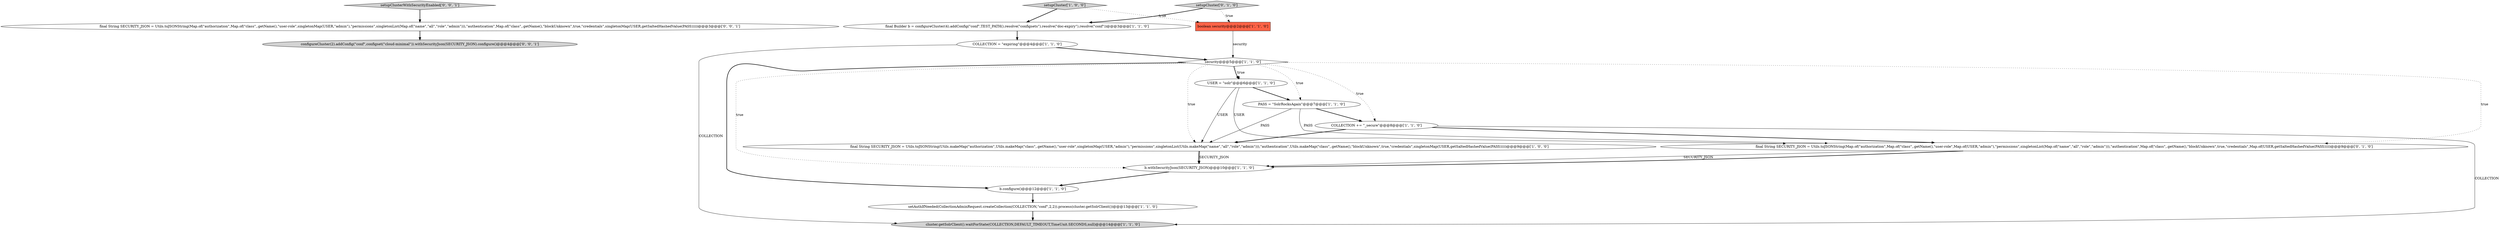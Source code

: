 digraph {
17 [style = filled, label = "configureCluster(2).addConfig(\"conf\",configset(\"cloud-minimal\")).withSecurityJson(SECURITY_JSON).configure()@@@4@@@['0', '0', '1']", fillcolor = lightgray, shape = ellipse image = "AAA0AAABBB3BBB"];
0 [style = filled, label = "final String SECURITY_JSON = Utils.toJSONString(Utils.makeMap(\"authorization\",Utils.makeMap(\"class\",.getName(),\"user-role\",singletonMap(USER,\"admin\"),\"permissions\",singletonList(Utils.makeMap(\"name\",\"all\",\"role\",\"admin\"))),\"authentication\",Utils.makeMap(\"class\",.getName(),\"blockUnknown\",true,\"credentials\",singletonMap(USER,getSaltedHashedValue(PASS)))))@@@9@@@['1', '0', '0']", fillcolor = white, shape = ellipse image = "AAA0AAABBB1BBB"];
5 [style = filled, label = "setupCluster['1', '0', '0']", fillcolor = lightgray, shape = diamond image = "AAA0AAABBB1BBB"];
12 [style = filled, label = "COLLECTION = \"expiring\"@@@4@@@['1', '1', '0']", fillcolor = white, shape = ellipse image = "AAA0AAABBB1BBB"];
13 [style = filled, label = "final String SECURITY_JSON = Utils.toJSONString(Map.of(\"authorization\",Map.of(\"class\",.getName(),\"user-role\",Map.of(USER,\"admin\"),\"permissions\",singletonList(Map.of(\"name\",\"all\",\"role\",\"admin\"))),\"authentication\",Map.of(\"class\",.getName(),\"blockUnknown\",true,\"credentials\",Map.of(USER,getSaltedHashedValue(PASS)))))@@@9@@@['0', '1', '0']", fillcolor = white, shape = ellipse image = "AAA0AAABBB2BBB"];
9 [style = filled, label = "final Builder b = configureCluster(4).addConfig(\"conf\",TEST_PATH().resolve(\"configsets\").resolve(\"doc-expiry\").resolve(\"conf\"))@@@3@@@['1', '1', '0']", fillcolor = white, shape = ellipse image = "AAA0AAABBB1BBB"];
14 [style = filled, label = "setupCluster['0', '1', '0']", fillcolor = lightgray, shape = diamond image = "AAA0AAABBB2BBB"];
7 [style = filled, label = "PASS = \"SolrRocksAgain\"@@@7@@@['1', '1', '0']", fillcolor = white, shape = ellipse image = "AAA0AAABBB1BBB"];
2 [style = filled, label = "b.configure()@@@12@@@['1', '1', '0']", fillcolor = white, shape = ellipse image = "AAA0AAABBB1BBB"];
8 [style = filled, label = "boolean security@@@2@@@['1', '1', '0']", fillcolor = tomato, shape = box image = "AAA0AAABBB1BBB"];
15 [style = filled, label = "final String SECURITY_JSON = Utils.toJSONString(Map.of(\"authorization\",Map.of(\"class\",.getName(),\"user-role\",singletonMap(USER,\"admin\"),\"permissions\",singletonList(Map.of(\"name\",\"all\",\"role\",\"admin\"))),\"authentication\",Map.of(\"class\",.getName(),\"blockUnknown\",true,\"credentials\",singletonMap(USER,getSaltedHashedValue(PASS)))))@@@3@@@['0', '0', '1']", fillcolor = white, shape = ellipse image = "AAA0AAABBB3BBB"];
16 [style = filled, label = "setupClusterWithSecurityEnabled['0', '0', '1']", fillcolor = lightgray, shape = diamond image = "AAA0AAABBB3BBB"];
1 [style = filled, label = "USER = \"solr\"@@@6@@@['1', '1', '0']", fillcolor = white, shape = ellipse image = "AAA0AAABBB1BBB"];
6 [style = filled, label = "setAuthIfNeeded(CollectionAdminRequest.createCollection(COLLECTION,\"conf\",2,2)).process(cluster.getSolrClient())@@@13@@@['1', '1', '0']", fillcolor = white, shape = ellipse image = "AAA0AAABBB1BBB"];
10 [style = filled, label = "b.withSecurityJson(SECURITY_JSON)@@@10@@@['1', '1', '0']", fillcolor = white, shape = ellipse image = "AAA0AAABBB1BBB"];
3 [style = filled, label = "security@@@5@@@['1', '1', '0']", fillcolor = white, shape = diamond image = "AAA0AAABBB1BBB"];
4 [style = filled, label = "cluster.getSolrClient().waitForState(COLLECTION,DEFAULT_TIMEOUT,TimeUnit.SECONDS,null)@@@14@@@['1', '1', '0']", fillcolor = lightgray, shape = ellipse image = "AAA0AAABBB1BBB"];
11 [style = filled, label = "COLLECTION += \"_secure\"@@@8@@@['1', '1', '0']", fillcolor = white, shape = ellipse image = "AAA0AAABBB1BBB"];
1->13 [style = solid, label="USER"];
5->8 [style = dotted, label="true"];
11->4 [style = solid, label="COLLECTION"];
10->2 [style = bold, label=""];
6->4 [style = bold, label=""];
3->2 [style = bold, label=""];
3->1 [style = dotted, label="true"];
0->10 [style = solid, label="SECURITY_JSON"];
11->0 [style = bold, label=""];
1->0 [style = solid, label="USER"];
16->15 [style = bold, label=""];
14->8 [style = dotted, label="true"];
14->9 [style = bold, label=""];
5->9 [style = bold, label=""];
7->11 [style = bold, label=""];
7->0 [style = solid, label="PASS"];
3->1 [style = bold, label=""];
3->0 [style = dotted, label="true"];
0->10 [style = bold, label=""];
3->10 [style = dotted, label="true"];
12->3 [style = bold, label=""];
7->13 [style = solid, label="PASS"];
11->13 [style = bold, label=""];
3->11 [style = dotted, label="true"];
2->6 [style = bold, label=""];
13->10 [style = solid, label="SECURITY_JSON"];
3->7 [style = dotted, label="true"];
1->7 [style = bold, label=""];
13->10 [style = bold, label=""];
12->4 [style = solid, label="COLLECTION"];
8->3 [style = solid, label="security"];
3->13 [style = dotted, label="true"];
9->12 [style = bold, label=""];
15->17 [style = bold, label=""];
}
